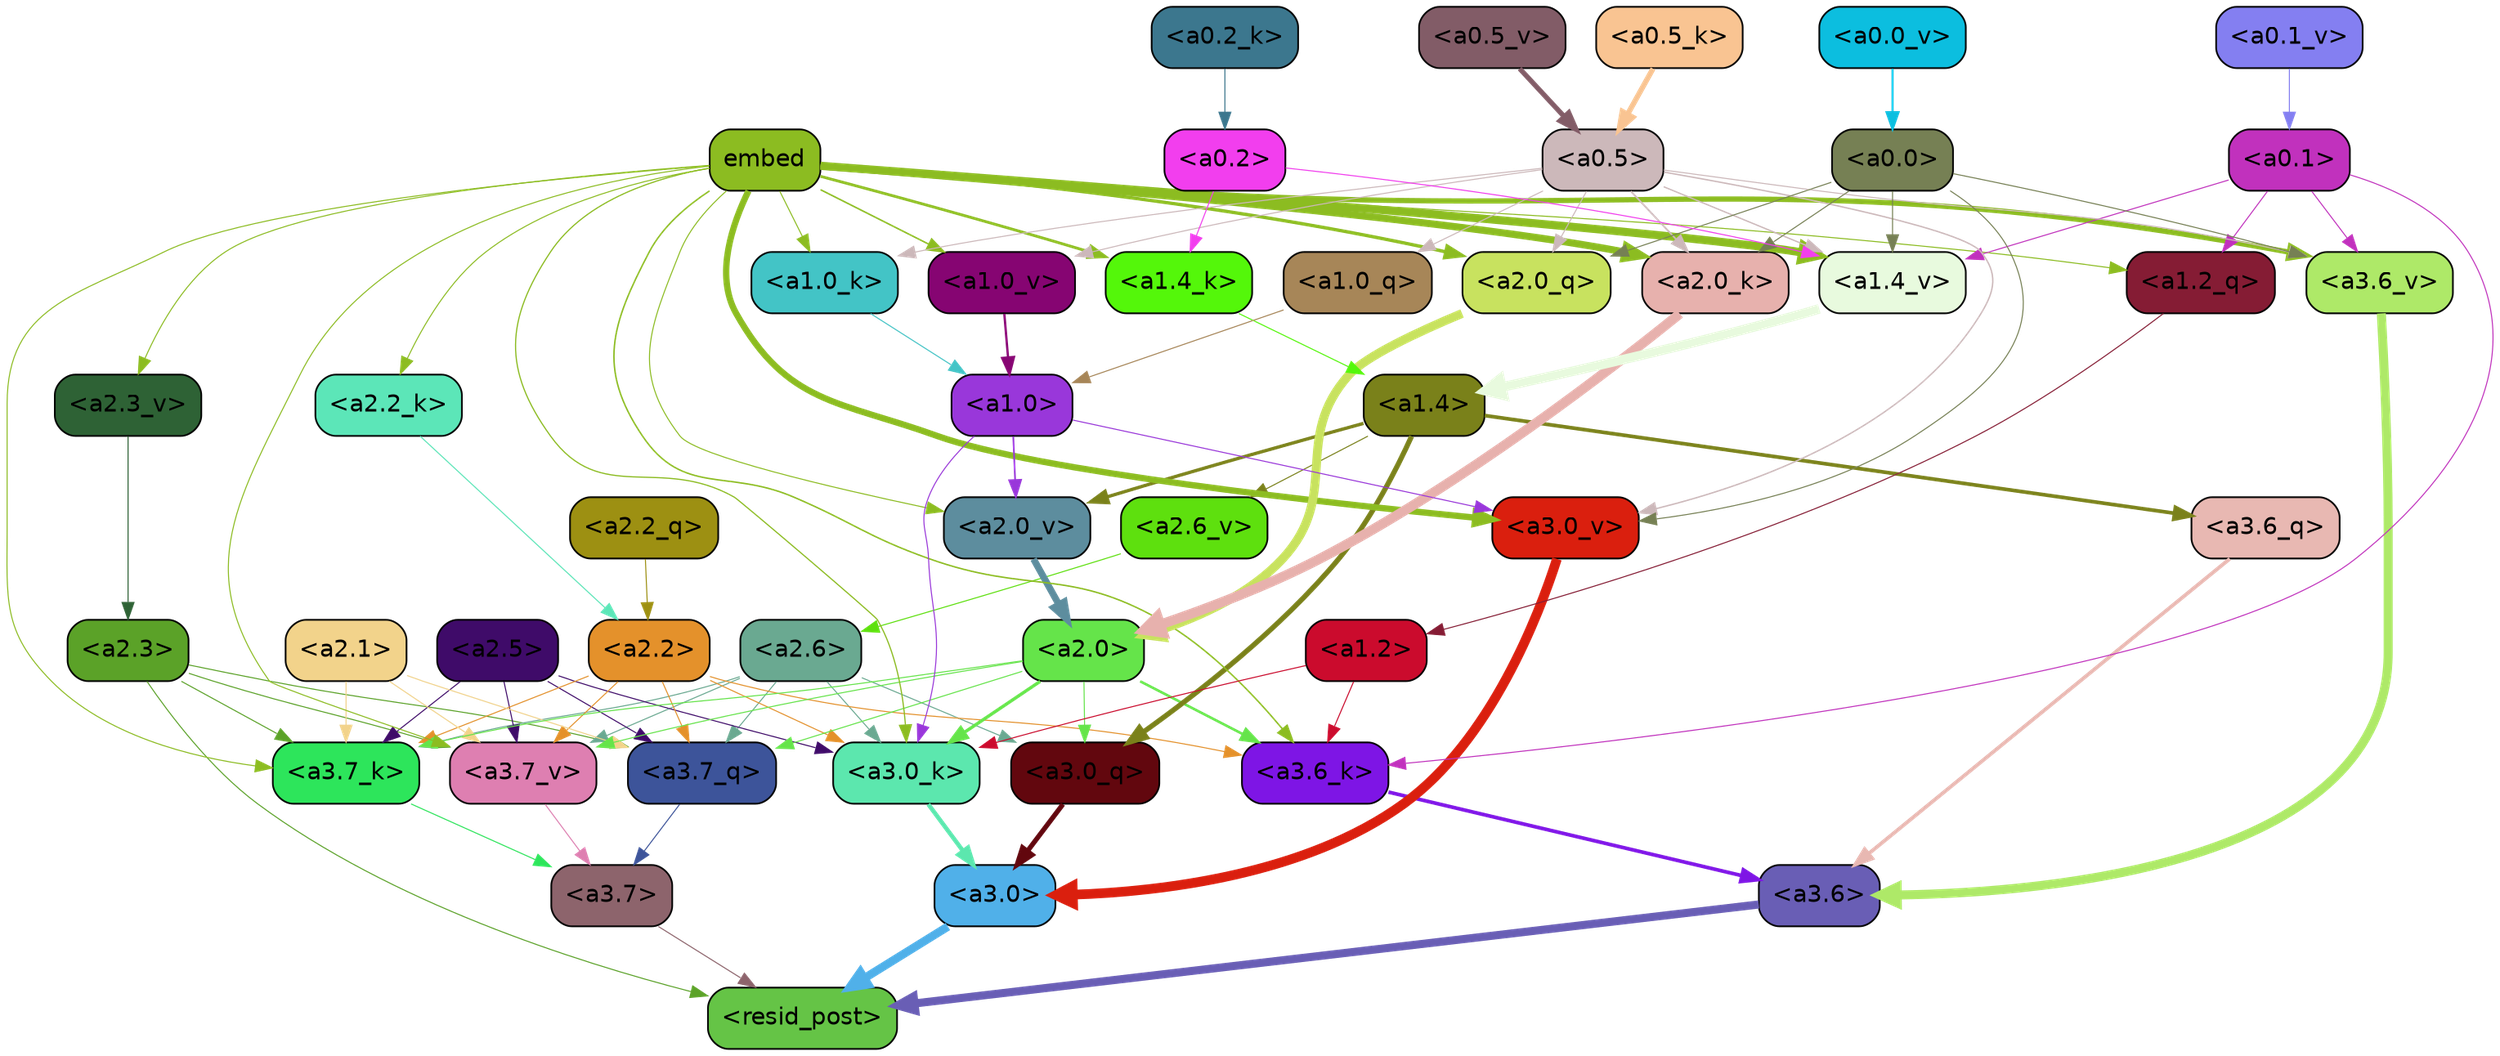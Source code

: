 strict digraph "" {
	graph [bgcolor=transparent,
		layout=dot,
		overlap=false,
		splines=true
	];
	"<a3.7>"	[color=black,
		fillcolor="#8d646c",
		fontname=Helvetica,
		shape=box,
		style="filled, rounded"];
	"<resid_post>"	[color=black,
		fillcolor="#65c446",
		fontname=Helvetica,
		shape=box,
		style="filled, rounded"];
	"<a3.7>" -> "<resid_post>"	[color="#8d646c",
		penwidth=0.6];
	"<a3.6>"	[color=black,
		fillcolor="#695eb5",
		fontname=Helvetica,
		shape=box,
		style="filled, rounded"];
	"<a3.6>" -> "<resid_post>"	[color="#695eb5",
		penwidth=4.7534414529800415];
	"<a3.0>"	[color=black,
		fillcolor="#50b0e9",
		fontname=Helvetica,
		shape=box,
		style="filled, rounded"];
	"<a3.0>" -> "<resid_post>"	[color="#50b0e9",
		penwidth=4.898576855659485];
	"<a2.3>"	[color=black,
		fillcolor="#5ba228",
		fontname=Helvetica,
		shape=box,
		style="filled, rounded"];
	"<a2.3>" -> "<resid_post>"	[color="#5ba228",
		penwidth=0.6];
	"<a3.7_q>"	[color=black,
		fillcolor="#3d549a",
		fontname=Helvetica,
		shape=box,
		style="filled, rounded"];
	"<a2.3>" -> "<a3.7_q>"	[color="#5ba228",
		penwidth=0.6];
	"<a3.7_k>"	[color=black,
		fillcolor="#2de55b",
		fontname=Helvetica,
		shape=box,
		style="filled, rounded"];
	"<a2.3>" -> "<a3.7_k>"	[color="#5ba228",
		penwidth=0.6];
	"<a3.7_v>"	[color=black,
		fillcolor="#de7fb1",
		fontname=Helvetica,
		shape=box,
		style="filled, rounded"];
	"<a2.3>" -> "<a3.7_v>"	[color="#5ba228",
		penwidth=0.6];
	"<a3.7_q>" -> "<a3.7>"	[color="#3d549a",
		penwidth=0.6];
	"<a3.6_q>"	[color=black,
		fillcolor="#e8b8b2",
		fontname=Helvetica,
		shape=box,
		style="filled, rounded"];
	"<a3.6_q>" -> "<a3.6>"	[color="#e8b8b2",
		penwidth=2.160832464694977];
	"<a3.0_q>"	[color=black,
		fillcolor="#62070e",
		fontname=Helvetica,
		shape=box,
		style="filled, rounded"];
	"<a3.0_q>" -> "<a3.0>"	[color="#62070e",
		penwidth=2.870753765106201];
	"<a3.7_k>" -> "<a3.7>"	[color="#2de55b",
		penwidth=0.6];
	"<a3.6_k>"	[color=black,
		fillcolor="#7e15e5",
		fontname=Helvetica,
		shape=box,
		style="filled, rounded"];
	"<a3.6_k>" -> "<a3.6>"	[color="#7e15e5",
		penwidth=2.13908451795578];
	"<a3.0_k>"	[color=black,
		fillcolor="#5ce7ae",
		fontname=Helvetica,
		shape=box,
		style="filled, rounded"];
	"<a3.0_k>" -> "<a3.0>"	[color="#5ce7ae",
		penwidth=2.520303964614868];
	"<a3.7_v>" -> "<a3.7>"	[color="#de7fb1",
		penwidth=0.6];
	"<a3.6_v>"	[color=black,
		fillcolor="#aee968",
		fontname=Helvetica,
		shape=box,
		style="filled, rounded"];
	"<a3.6_v>" -> "<a3.6>"	[color="#aee968",
		penwidth=5.297133803367615];
	"<a3.0_v>"	[color=black,
		fillcolor="#da1f0e",
		fontname=Helvetica,
		shape=box,
		style="filled, rounded"];
	"<a3.0_v>" -> "<a3.0>"	[color="#da1f0e",
		penwidth=5.680712580680847];
	"<a2.6>"	[color=black,
		fillcolor="#6aa991",
		fontname=Helvetica,
		shape=box,
		style="filled, rounded"];
	"<a2.6>" -> "<a3.7_q>"	[color="#6aa991",
		penwidth=0.6];
	"<a2.6>" -> "<a3.0_q>"	[color="#6aa991",
		penwidth=0.6];
	"<a2.6>" -> "<a3.7_k>"	[color="#6aa991",
		penwidth=0.6];
	"<a2.6>" -> "<a3.0_k>"	[color="#6aa991",
		penwidth=0.6];
	"<a2.6>" -> "<a3.7_v>"	[color="#6aa991",
		penwidth=0.6];
	"<a2.5>"	[color=black,
		fillcolor="#3f0b69",
		fontname=Helvetica,
		shape=box,
		style="filled, rounded"];
	"<a2.5>" -> "<a3.7_q>"	[color="#3f0b69",
		penwidth=0.6];
	"<a2.5>" -> "<a3.7_k>"	[color="#3f0b69",
		penwidth=0.6];
	"<a2.5>" -> "<a3.0_k>"	[color="#3f0b69",
		penwidth=0.6];
	"<a2.5>" -> "<a3.7_v>"	[color="#3f0b69",
		penwidth=0.6];
	"<a2.2>"	[color=black,
		fillcolor="#e4912b",
		fontname=Helvetica,
		shape=box,
		style="filled, rounded"];
	"<a2.2>" -> "<a3.7_q>"	[color="#e4912b",
		penwidth=0.6];
	"<a2.2>" -> "<a3.7_k>"	[color="#e4912b",
		penwidth=0.6];
	"<a2.2>" -> "<a3.6_k>"	[color="#e4912b",
		penwidth=0.6];
	"<a2.2>" -> "<a3.0_k>"	[color="#e4912b",
		penwidth=0.6];
	"<a2.2>" -> "<a3.7_v>"	[color="#e4912b",
		penwidth=0.6];
	"<a2.1>"	[color=black,
		fillcolor="#f2d38b",
		fontname=Helvetica,
		shape=box,
		style="filled, rounded"];
	"<a2.1>" -> "<a3.7_q>"	[color="#f2d38b",
		penwidth=0.6];
	"<a2.1>" -> "<a3.7_k>"	[color="#f2d38b",
		penwidth=0.6];
	"<a2.1>" -> "<a3.7_v>"	[color="#f2d38b",
		penwidth=0.6];
	"<a2.0>"	[color=black,
		fillcolor="#65e44a",
		fontname=Helvetica,
		shape=box,
		style="filled, rounded"];
	"<a2.0>" -> "<a3.7_q>"	[color="#65e44a",
		penwidth=0.6];
	"<a2.0>" -> "<a3.0_q>"	[color="#65e44a",
		penwidth=0.6];
	"<a2.0>" -> "<a3.7_k>"	[color="#65e44a",
		penwidth=0.6];
	"<a2.0>" -> "<a3.6_k>"	[color="#65e44a",
		penwidth=1.4784413101151586];
	"<a2.0>" -> "<a3.0_k>"	[color="#65e44a",
		penwidth=1.8858084231615067];
	"<a2.0>" -> "<a3.7_v>"	[color="#65e44a",
		penwidth=0.6];
	"<a1.4>"	[color=black,
		fillcolor="#7a811a",
		fontname=Helvetica,
		shape=box,
		style="filled, rounded"];
	"<a1.4>" -> "<a3.6_q>"	[color="#7a811a",
		penwidth=2.149975523352623];
	"<a1.4>" -> "<a3.0_q>"	[color="#7a811a",
		penwidth=3.0018038749694824];
	"<a2.6_v>"	[color=black,
		fillcolor="#5ee00e",
		fontname=Helvetica,
		shape=box,
		style="filled, rounded"];
	"<a1.4>" -> "<a2.6_v>"	[color="#7a811a",
		penwidth=0.6];
	"<a2.0_v>"	[color=black,
		fillcolor="#5d8d9e",
		fontname=Helvetica,
		shape=box,
		style="filled, rounded"];
	"<a1.4>" -> "<a2.0_v>"	[color="#7a811a",
		penwidth=1.925402581691742];
	embed	[color=black,
		fillcolor="#8cbc21",
		fontname=Helvetica,
		shape=box,
		style="filled, rounded"];
	embed -> "<a3.7_k>"	[color="#8cbc21",
		penwidth=0.6];
	embed -> "<a3.6_k>"	[color="#8cbc21",
		penwidth=0.8552796393632889];
	embed -> "<a3.0_k>"	[color="#8cbc21",
		penwidth=0.691851794719696];
	embed -> "<a3.7_v>"	[color="#8cbc21",
		penwidth=0.6];
	embed -> "<a3.6_v>"	[color="#8cbc21",
		penwidth=3.067279100418091];
	embed -> "<a3.0_v>"	[color="#8cbc21",
		penwidth=3.6927278637886047];
	"<a2.0_q>"	[color=black,
		fillcolor="#c8e25f",
		fontname=Helvetica,
		shape=box,
		style="filled, rounded"];
	embed -> "<a2.0_q>"	[color="#8cbc21",
		penwidth=1.944248914718628];
	"<a2.2_k>"	[color=black,
		fillcolor="#5ce6b8",
		fontname=Helvetica,
		shape=box,
		style="filled, rounded"];
	embed -> "<a2.2_k>"	[color="#8cbc21",
		penwidth=0.6];
	"<a2.0_k>"	[color=black,
		fillcolor="#e7b1ad",
		fontname=Helvetica,
		shape=box,
		style="filled, rounded"];
	embed -> "<a2.0_k>"	[color="#8cbc21",
		penwidth=4.198909968137741];
	"<a2.3_v>"	[color=black,
		fillcolor="#2e6235",
		fontname=Helvetica,
		shape=box,
		style="filled, rounded"];
	embed -> "<a2.3_v>"	[color="#8cbc21",
		penwidth=0.6];
	embed -> "<a2.0_v>"	[color="#8cbc21",
		penwidth=0.6];
	"<a1.2_q>"	[color=black,
		fillcolor="#851c34",
		fontname=Helvetica,
		shape=box,
		style="filled, rounded"];
	embed -> "<a1.2_q>"	[color="#8cbc21",
		penwidth=0.6];
	"<a1.4_k>"	[color=black,
		fillcolor="#54f70a",
		fontname=Helvetica,
		shape=box,
		style="filled, rounded"];
	embed -> "<a1.4_k>"	[color="#8cbc21",
		penwidth=1.6299549341201782];
	"<a1.0_k>"	[color=black,
		fillcolor="#43c4c6",
		fontname=Helvetica,
		shape=box,
		style="filled, rounded"];
	embed -> "<a1.0_k>"	[color="#8cbc21",
		penwidth=0.6];
	"<a1.4_v>"	[color=black,
		fillcolor="#e8fade",
		fontname=Helvetica,
		shape=box,
		style="filled, rounded"];
	embed -> "<a1.4_v>"	[color="#8cbc21",
		penwidth=4.780120432376862];
	"<a1.0_v>"	[color=black,
		fillcolor="#860572",
		fontname=Helvetica,
		shape=box,
		style="filled, rounded"];
	embed -> "<a1.0_v>"	[color="#8cbc21",
		penwidth=0.8886437299661338];
	"<a1.2>"	[color=black,
		fillcolor="#cb0b2d",
		fontname=Helvetica,
		shape=box,
		style="filled, rounded"];
	"<a1.2>" -> "<a3.6_k>"	[color="#cb0b2d",
		penwidth=0.6];
	"<a1.2>" -> "<a3.0_k>"	[color="#cb0b2d",
		penwidth=0.6];
	"<a0.1>"	[color=black,
		fillcolor="#c131bd",
		fontname=Helvetica,
		shape=box,
		style="filled, rounded"];
	"<a0.1>" -> "<a3.6_k>"	[color="#c131bd",
		penwidth=0.6];
	"<a0.1>" -> "<a3.6_v>"	[color="#c131bd",
		penwidth=0.6];
	"<a0.1>" -> "<a1.2_q>"	[color="#c131bd",
		penwidth=0.6];
	"<a0.1>" -> "<a1.4_v>"	[color="#c131bd",
		penwidth=0.6];
	"<a1.0>"	[color=black,
		fillcolor="#9937da",
		fontname=Helvetica,
		shape=box,
		style="filled, rounded"];
	"<a1.0>" -> "<a3.0_k>"	[color="#9937da",
		penwidth=0.6];
	"<a1.0>" -> "<a3.0_v>"	[color="#9937da",
		penwidth=0.6];
	"<a1.0>" -> "<a2.0_v>"	[color="#9937da",
		penwidth=0.9920598268508911];
	"<a0.5>"	[color=black,
		fillcolor="#ccb8ba",
		fontname=Helvetica,
		shape=box,
		style="filled, rounded"];
	"<a0.5>" -> "<a3.6_v>"	[color="#ccb8ba",
		penwidth=0.6];
	"<a0.5>" -> "<a3.0_v>"	[color="#ccb8ba",
		penwidth=0.8028683364391327];
	"<a0.5>" -> "<a2.0_q>"	[color="#ccb8ba",
		penwidth=0.6];
	"<a0.5>" -> "<a2.0_k>"	[color="#ccb8ba",
		penwidth=0.9883035719394684];
	"<a1.0_q>"	[color=black,
		fillcolor="#a78658",
		fontname=Helvetica,
		shape=box,
		style="filled, rounded"];
	"<a0.5>" -> "<a1.0_q>"	[color="#ccb8ba",
		penwidth=0.6];
	"<a0.5>" -> "<a1.0_k>"	[color="#ccb8ba",
		penwidth=0.6];
	"<a0.5>" -> "<a1.4_v>"	[color="#ccb8ba",
		penwidth=0.7686666250228882];
	"<a0.5>" -> "<a1.0_v>"	[color="#ccb8ba",
		penwidth=0.6];
	"<a0.0>"	[color=black,
		fillcolor="#768054",
		fontname=Helvetica,
		shape=box,
		style="filled, rounded"];
	"<a0.0>" -> "<a3.6_v>"	[color="#768054",
		penwidth=0.6];
	"<a0.0>" -> "<a3.0_v>"	[color="#768054",
		penwidth=0.6];
	"<a0.0>" -> "<a2.0_q>"	[color="#768054",
		penwidth=0.6];
	"<a0.0>" -> "<a2.0_k>"	[color="#768054",
		penwidth=0.6];
	"<a0.0>" -> "<a1.4_v>"	[color="#768054",
		penwidth=0.6];
	"<a2.2_q>"	[color=black,
		fillcolor="#9d9012",
		fontname=Helvetica,
		shape=box,
		style="filled, rounded"];
	"<a2.2_q>" -> "<a2.2>"	[color="#9d9012",
		penwidth=0.6];
	"<a2.0_q>" -> "<a2.0>"	[color="#c8e25f",
		penwidth=5.1847569942474365];
	"<a2.2_k>" -> "<a2.2>"	[color="#5ce6b8",
		penwidth=0.6149471998214722];
	"<a2.0_k>" -> "<a2.0>"	[color="#e7b1ad",
		penwidth=5.773491740226746];
	"<a2.6_v>" -> "<a2.6>"	[color="#5ee00e",
		penwidth=0.6];
	"<a2.3_v>" -> "<a2.3>"	[color="#2e6235",
		penwidth=0.6];
	"<a2.0_v>" -> "<a2.0>"	[color="#5d8d9e",
		penwidth=3.9731863737106323];
	"<a1.2_q>" -> "<a1.2>"	[color="#851c34",
		penwidth=0.6];
	"<a1.0_q>" -> "<a1.0>"	[color="#a78658",
		penwidth=0.6];
	"<a1.4_k>" -> "<a1.4>"	[color="#54f70a",
		penwidth=0.6];
	"<a1.0_k>" -> "<a1.0>"	[color="#43c4c6",
		penwidth=0.6];
	"<a1.4_v>" -> "<a1.4>"	[color="#e8fade",
		penwidth=5.565408229827881];
	"<a1.0_v>" -> "<a1.0>"	[color="#860572",
		penwidth=1.3358666002750397];
	"<a0.2>"	[color=black,
		fillcolor="#f23eee",
		fontname=Helvetica,
		shape=box,
		style="filled, rounded"];
	"<a0.2>" -> "<a1.4_k>"	[color="#f23eee",
		penwidth=0.6];
	"<a0.2>" -> "<a1.4_v>"	[color="#f23eee",
		penwidth=0.6];
	"<a0.5_k>"	[color=black,
		fillcolor="#f9c492",
		fontname=Helvetica,
		shape=box,
		style="filled, rounded"];
	"<a0.5_k>" -> "<a0.5>"	[color="#f9c492",
		penwidth=3.105746805667877];
	"<a0.2_k>"	[color=black,
		fillcolor="#3c778e",
		fontname=Helvetica,
		shape=box,
		style="filled, rounded"];
	"<a0.2_k>" -> "<a0.2>"	[color="#3c778e",
		penwidth=0.6];
	"<a0.5_v>"	[color=black,
		fillcolor="#825c67",
		fontname=Helvetica,
		shape=box,
		style="filled, rounded"];
	"<a0.5_v>" -> "<a0.5>"	[color="#825c67",
		penwidth=2.9294926524162292];
	"<a0.1_v>"	[color=black,
		fillcolor="#847ff1",
		fontname=Helvetica,
		shape=box,
		style="filled, rounded"];
	"<a0.1_v>" -> "<a0.1>"	[color="#847ff1",
		penwidth=0.6];
	"<a0.0_v>"	[color=black,
		fillcolor="#0cbedf",
		fontname=Helvetica,
		shape=box,
		style="filled, rounded"];
	"<a0.0_v>" -> "<a0.0>"	[color="#0cbedf",
		penwidth=1.2382320165634155];
}
